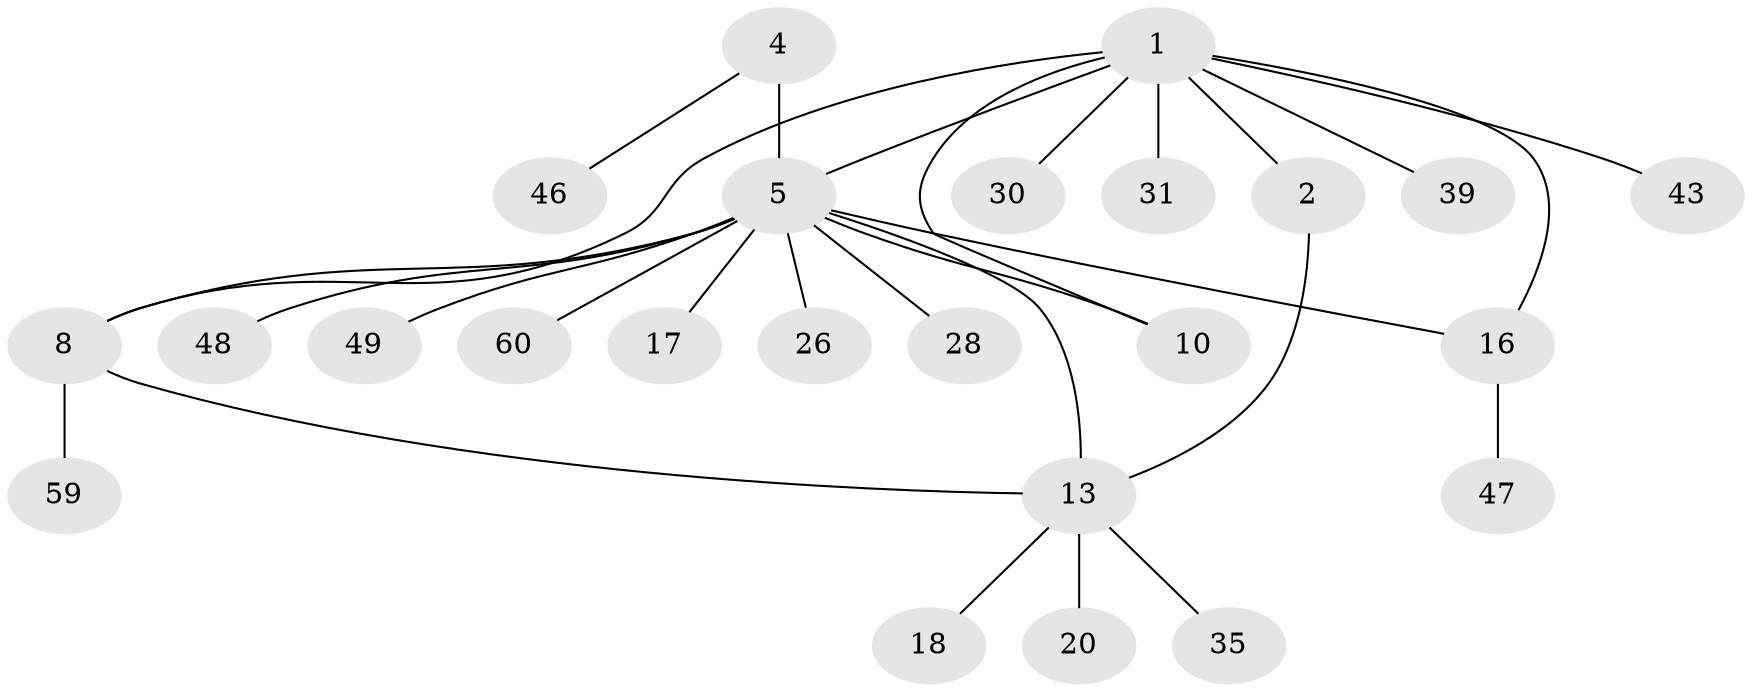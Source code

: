 // original degree distribution, {7: 0.03333333333333333, 4: 0.05, 9: 0.016666666666666666, 5: 0.03333333333333333, 6: 0.05, 3: 0.1, 8: 0.03333333333333333, 1: 0.5166666666666667, 2: 0.16666666666666666}
// Generated by graph-tools (version 1.1) at 2025/19/03/04/25 18:19:33]
// undirected, 24 vertices, 28 edges
graph export_dot {
graph [start="1"]
  node [color=gray90,style=filled];
  1 [super="+3+51+56"];
  2 [super="+38"];
  4 [super="+22"];
  5 [super="+7+6+15+11"];
  8 [super="+9+36"];
  10;
  13 [super="+14+33+37+57"];
  16 [super="+50+21"];
  17 [super="+27+41"];
  18;
  20 [super="+32"];
  26 [super="+29+42"];
  28 [super="+53"];
  30;
  31;
  35;
  39;
  43;
  46;
  47;
  48;
  49;
  59;
  60;
  1 -- 2 [weight=2];
  1 -- 39;
  1 -- 8;
  1 -- 10;
  1 -- 43;
  1 -- 16;
  1 -- 30;
  1 -- 31;
  1 -- 5 [weight=2];
  2 -- 13;
  4 -- 5 [weight=2];
  4 -- 46;
  5 -- 17 [weight=2];
  5 -- 8 [weight=3];
  5 -- 28;
  5 -- 16;
  5 -- 48;
  5 -- 13 [weight=4];
  5 -- 10 [weight=2];
  5 -- 49;
  5 -- 26;
  5 -- 60;
  8 -- 59;
  8 -- 13;
  13 -- 18;
  13 -- 35;
  13 -- 20;
  16 -- 47;
}
